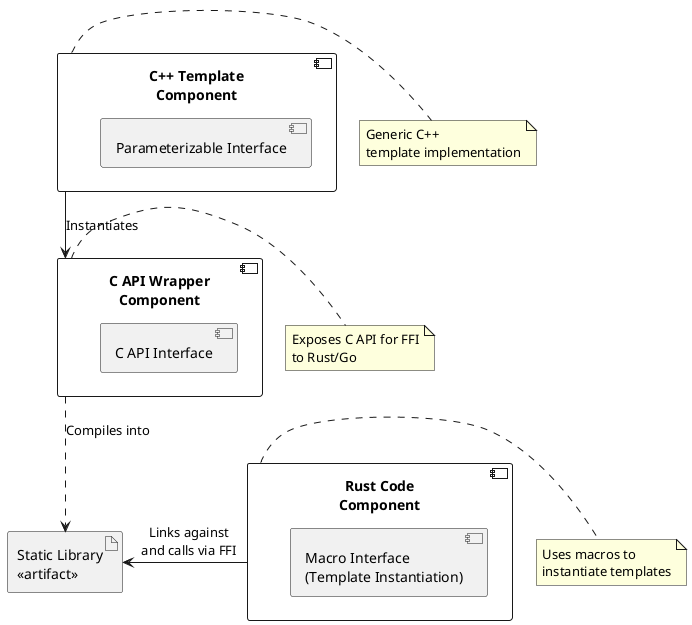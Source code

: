 @startuml
skinparam componentStyle uml2

' Define Components
component "C++ Template\nComponent" as CppTemplate {
  [Parameterizable Interface]
}
component "C API Wrapper\nComponent" as CApiWrapper {
  [C API Interface]
}
component "Rust Code\nComponent" as RustCode {
  [Macro Interface\n(Template Instantiation)]
}

' Define Artifact
artifact "Static Library\n«artifact»" as StaticLib

' Connections
CppTemplate -down-> CApiWrapper : Instantiates
CApiWrapper .down.> StaticLib : Compiles into
RustCode -left-> StaticLib : Links against\nand calls via FFI

' Notes
note right of CppTemplate : Generic C++\ntemplate implementation
note right of CApiWrapper : Exposes C API for FFI\nto Rust/Go
note right of RustCode : Uses macros to\ninstantiate templates
@enduml
